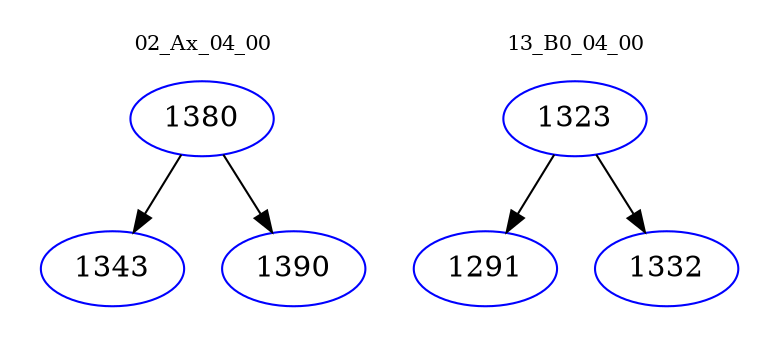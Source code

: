 digraph{
subgraph cluster_0 {
color = white
label = "02_Ax_04_00";
fontsize=10;
T0_1380 [label="1380", color="blue"]
T0_1380 -> T0_1343 [color="black"]
T0_1343 [label="1343", color="blue"]
T0_1380 -> T0_1390 [color="black"]
T0_1390 [label="1390", color="blue"]
}
subgraph cluster_1 {
color = white
label = "13_B0_04_00";
fontsize=10;
T1_1323 [label="1323", color="blue"]
T1_1323 -> T1_1291 [color="black"]
T1_1291 [label="1291", color="blue"]
T1_1323 -> T1_1332 [color="black"]
T1_1332 [label="1332", color="blue"]
}
}
